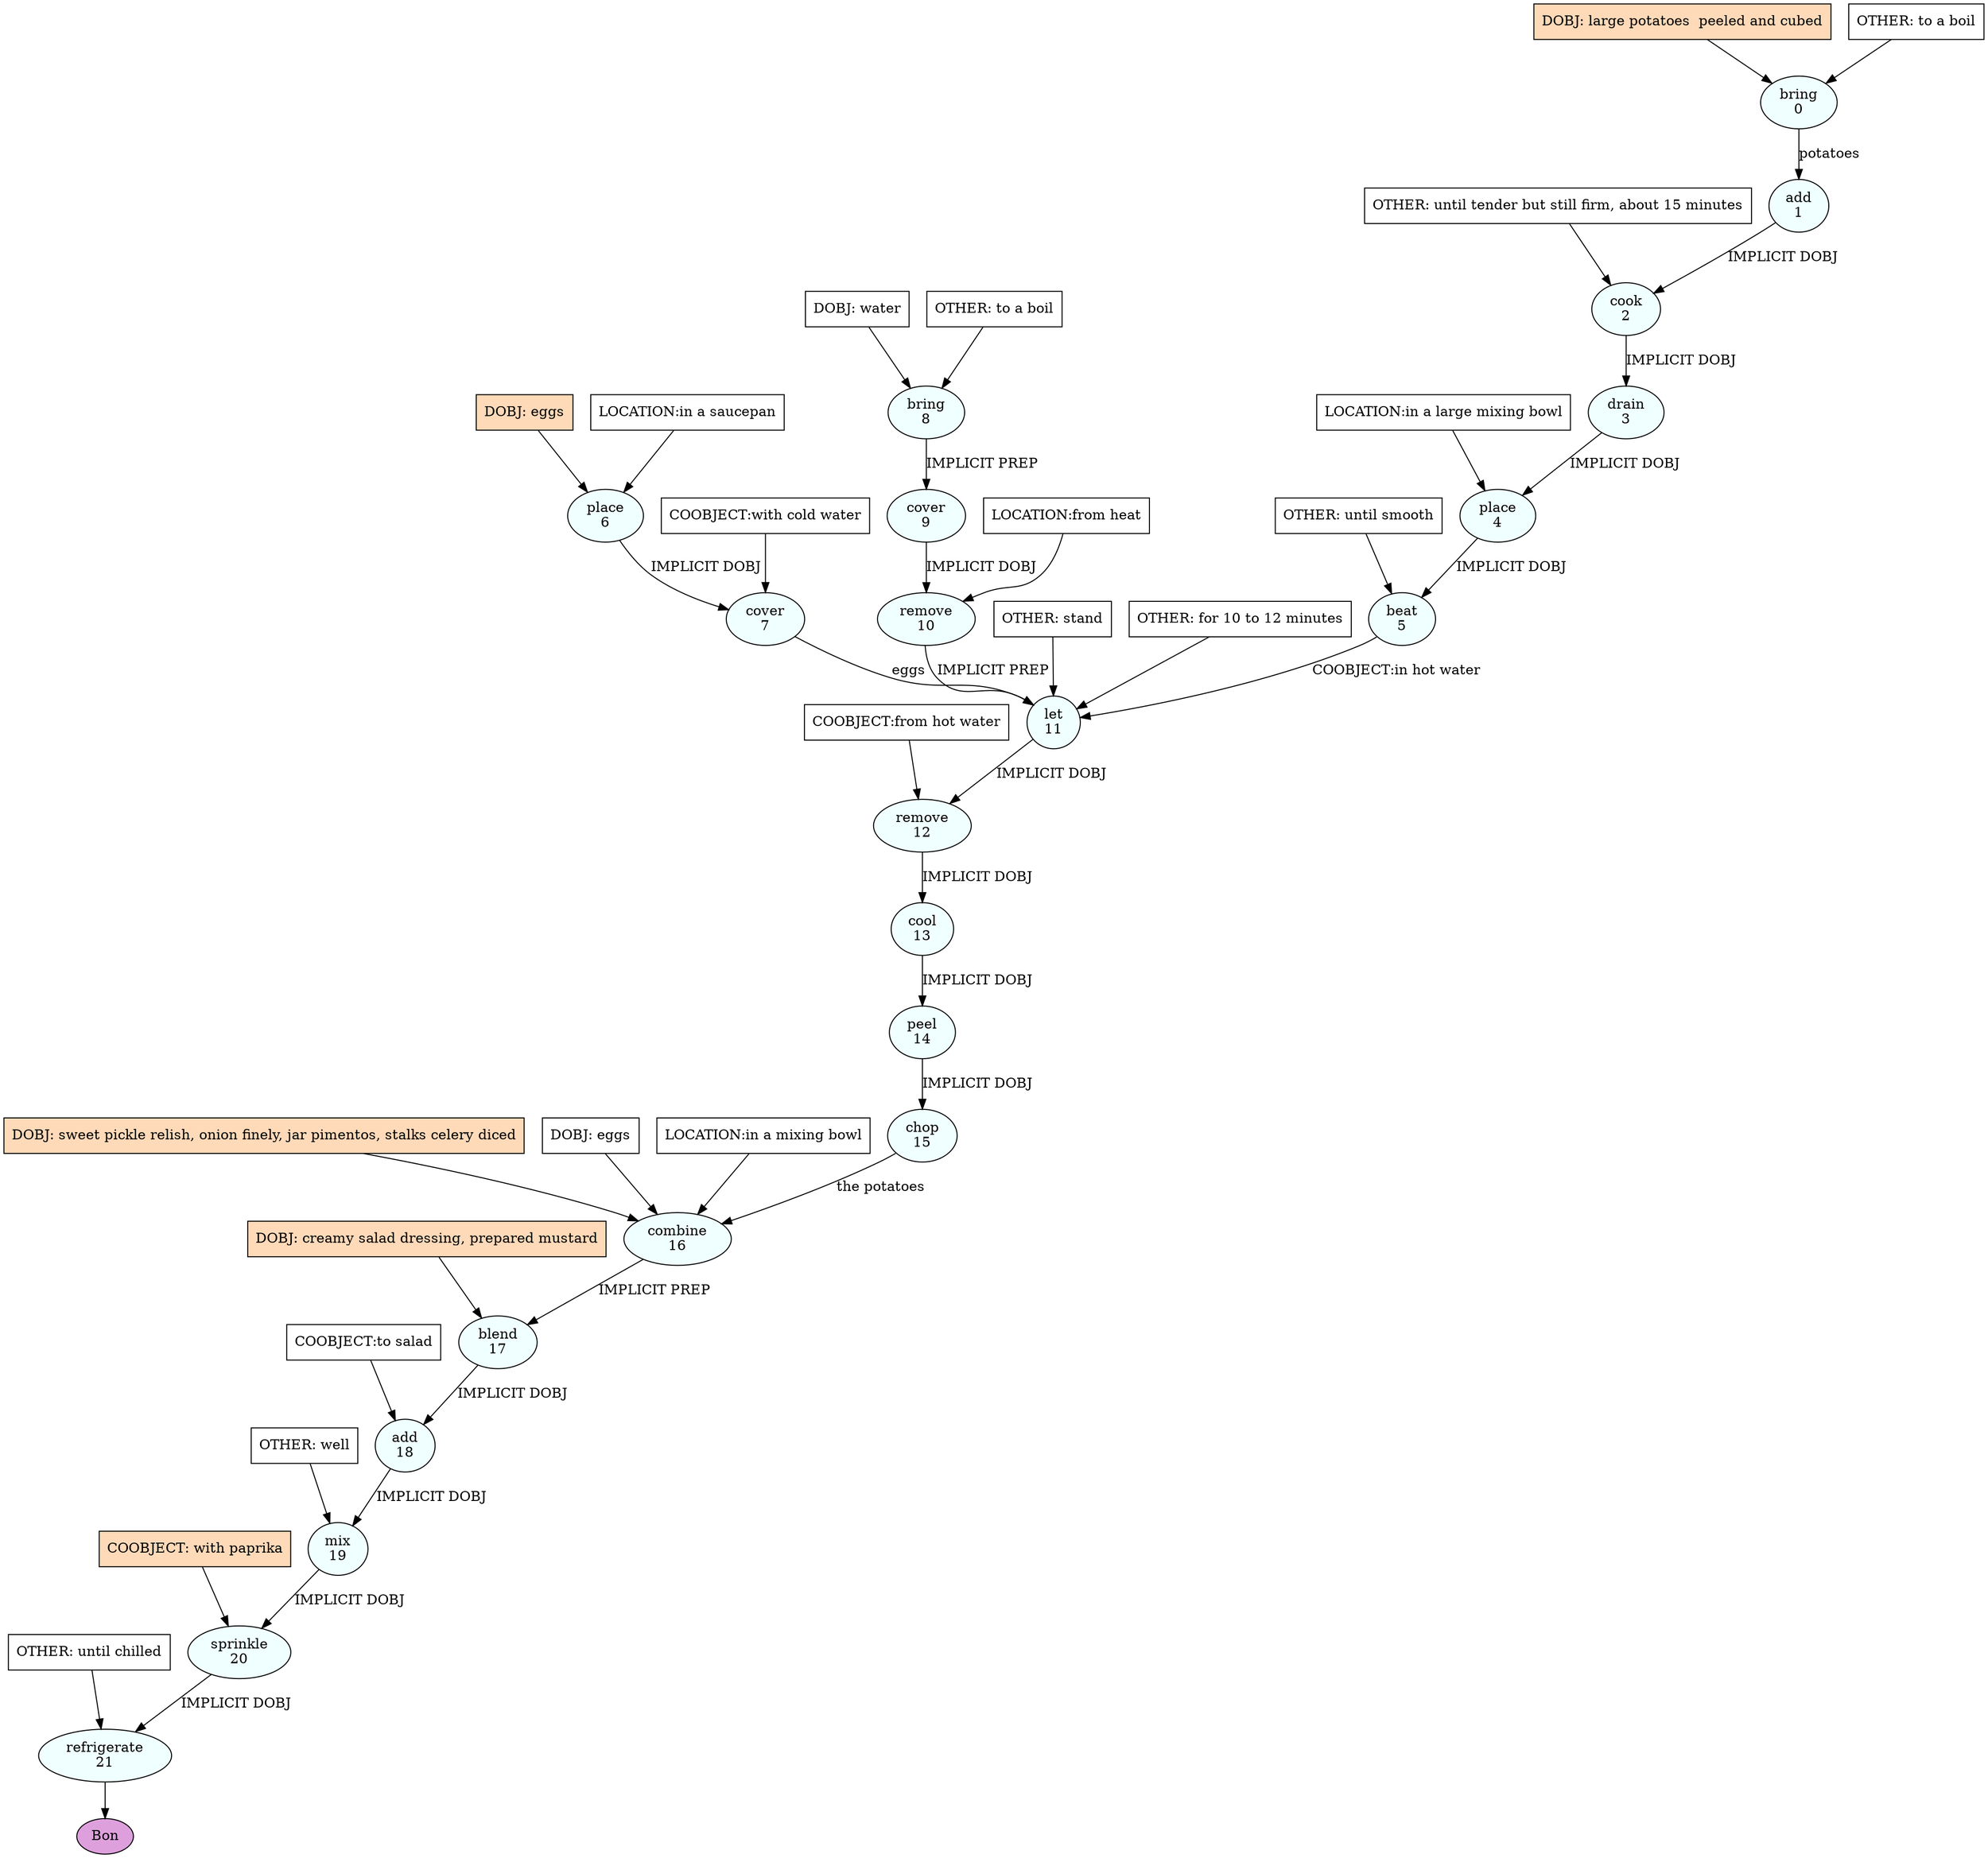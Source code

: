 digraph recipe {
E0[label="bring
0", shape=oval, style=filled, fillcolor=azure]
E1[label="add
1", shape=oval, style=filled, fillcolor=azure]
E2[label="cook
2", shape=oval, style=filled, fillcolor=azure]
E3[label="drain
3", shape=oval, style=filled, fillcolor=azure]
E4[label="place
4", shape=oval, style=filled, fillcolor=azure]
E5[label="beat
5", shape=oval, style=filled, fillcolor=azure]
E6[label="place
6", shape=oval, style=filled, fillcolor=azure]
E7[label="cover
7", shape=oval, style=filled, fillcolor=azure]
E8[label="bring
8", shape=oval, style=filled, fillcolor=azure]
E9[label="cover
9", shape=oval, style=filled, fillcolor=azure]
E10[label="remove
10", shape=oval, style=filled, fillcolor=azure]
E11[label="let
11", shape=oval, style=filled, fillcolor=azure]
E12[label="remove
12", shape=oval, style=filled, fillcolor=azure]
E13[label="cool
13", shape=oval, style=filled, fillcolor=azure]
E14[label="peel
14", shape=oval, style=filled, fillcolor=azure]
E15[label="chop
15", shape=oval, style=filled, fillcolor=azure]
E16[label="combine
16", shape=oval, style=filled, fillcolor=azure]
E17[label="blend
17", shape=oval, style=filled, fillcolor=azure]
E18[label="add
18", shape=oval, style=filled, fillcolor=azure]
E19[label="mix
19", shape=oval, style=filled, fillcolor=azure]
E20[label="sprinkle
20", shape=oval, style=filled, fillcolor=azure]
E21[label="refrigerate
21", shape=oval, style=filled, fillcolor=azure]
D0[label="DOBJ: large potatoes  peeled and cubed", shape=box, style=filled, fillcolor=peachpuff]
D0 -> E0
O0_0[label="OTHER: to a boil", shape=box, style=filled, fillcolor=white]
O0_0 -> E0
D6[label="DOBJ: eggs", shape=box, style=filled, fillcolor=peachpuff]
D6 -> E6
P6_0[label="LOCATION:in a saucepan", shape=box, style=filled, fillcolor=white]
P6_0 -> E6
D8[label="DOBJ: water", shape=box, style=filled, fillcolor=white]
D8 -> E8
O8_0[label="OTHER: to a boil", shape=box, style=filled, fillcolor=white]
O8_0 -> E8
E0 -> E1 [label="potatoes"]
E1 -> E2 [label="IMPLICIT DOBJ"]
O2_0_0[label="OTHER: until tender but still firm, about 15 minutes", shape=box, style=filled, fillcolor=white]
O2_0_0 -> E2
E2 -> E3 [label="IMPLICIT DOBJ"]
E3 -> E4 [label="IMPLICIT DOBJ"]
P4_0_0[label="LOCATION:in a large mixing bowl", shape=box, style=filled, fillcolor=white]
P4_0_0 -> E4
E4 -> E5 [label="IMPLICIT DOBJ"]
O5_0_0[label="OTHER: until smooth", shape=box, style=filled, fillcolor=white]
O5_0_0 -> E5
E6 -> E7 [label="IMPLICIT DOBJ"]
P7_0_0[label="COOBJECT:with cold water", shape=box, style=filled, fillcolor=white]
P7_0_0 -> E7
E8 -> E9 [label="IMPLICIT PREP"]
E9 -> E10 [label="IMPLICIT DOBJ"]
P10_0_0[label="LOCATION:from heat", shape=box, style=filled, fillcolor=white]
P10_0_0 -> E10
E7 -> E11 [label="eggs"]
E10 -> E11 [label="IMPLICIT PREP"]
E5 -> E11 [label="COOBJECT:in hot water"]
O11_0_0[label="OTHER: stand", shape=box, style=filled, fillcolor=white]
O11_0_0 -> E11
O11_1_0[label="OTHER: for 10 to 12 minutes", shape=box, style=filled, fillcolor=white]
O11_1_0 -> E11
E11 -> E12 [label="IMPLICIT DOBJ"]
P12_0_0[label="COOBJECT:from hot water", shape=box, style=filled, fillcolor=white]
P12_0_0 -> E12
E12 -> E13 [label="IMPLICIT DOBJ"]
E13 -> E14 [label="IMPLICIT DOBJ"]
E14 -> E15 [label="IMPLICIT DOBJ"]
D16_ing[label="DOBJ: sweet pickle relish, onion finely, jar pimentos, stalks celery diced", shape=box, style=filled, fillcolor=peachpuff]
D16_ing -> E16
E15 -> E16 [label="the potatoes"]
D16_1[label="DOBJ: eggs", shape=box, style=filled, fillcolor=white]
D16_1 -> E16
P16_0_0[label="LOCATION:in a mixing bowl", shape=box, style=filled, fillcolor=white]
P16_0_0 -> E16
D17_ing[label="DOBJ: creamy salad dressing, prepared mustard", shape=box, style=filled, fillcolor=peachpuff]
D17_ing -> E17
E16 -> E17 [label="IMPLICIT PREP"]
E17 -> E18 [label="IMPLICIT DOBJ"]
P18_0_0[label="COOBJECT:to salad", shape=box, style=filled, fillcolor=white]
P18_0_0 -> E18
E18 -> E19 [label="IMPLICIT DOBJ"]
O19_0_0[label="OTHER: well", shape=box, style=filled, fillcolor=white]
O19_0_0 -> E19
E19 -> E20 [label="IMPLICIT DOBJ"]
P20_0_ing[label="COOBJECT: with paprika", shape=box, style=filled, fillcolor=peachpuff]
P20_0_ing -> E20
E20 -> E21 [label="IMPLICIT DOBJ"]
O21_0_0[label="OTHER: until chilled", shape=box, style=filled, fillcolor=white]
O21_0_0 -> E21
EOR[label="Bon", shape=oval, style=filled, fillcolor=plum]
E21 -> EOR
}
